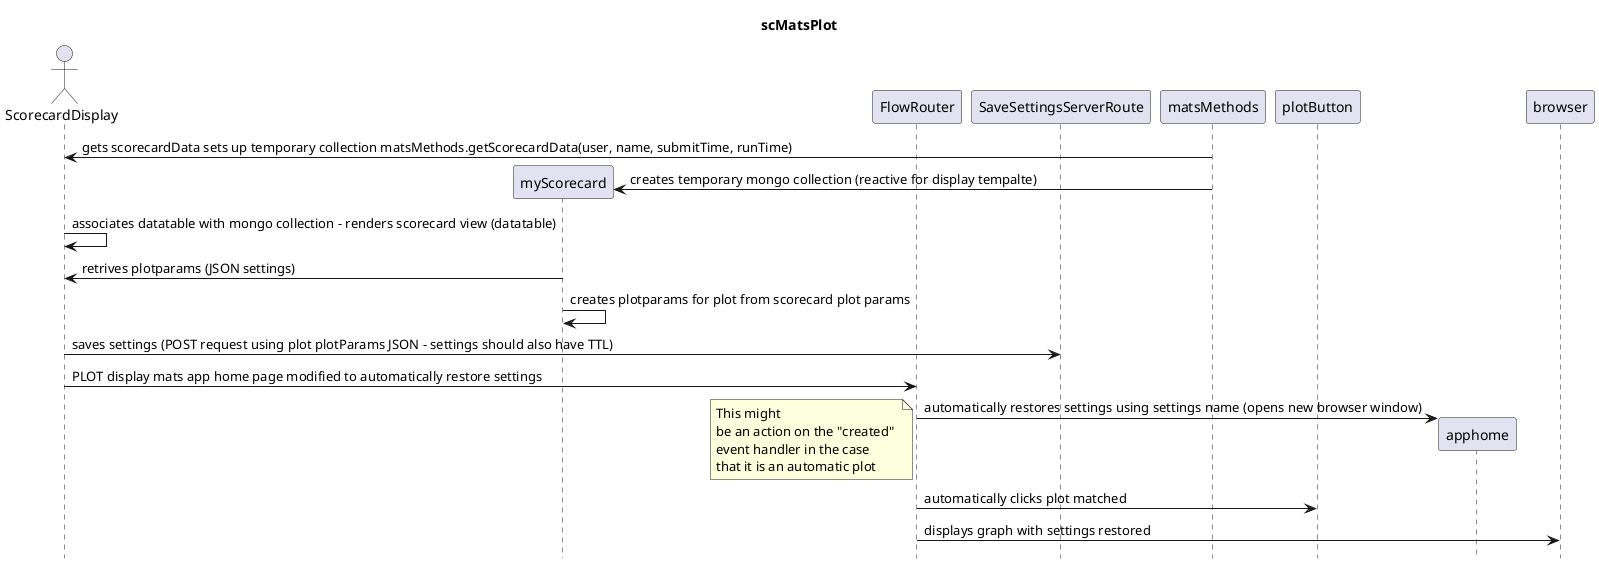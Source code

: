 
@startuml scMatsPlot
title scMatsPlot
hide footbox
actor       ScorecardDisplay as scorecard
participant myScorecard as scData
participant FlowRouter as froute
participant SaveSettingsServerRoute as ssroute
participant matsMethods as matsMethods
participant plotButton  as plot

scorecard<-matsMethods: gets scorecardData sets up temporary collection matsMethods.getScorecardData(user, name, submitTime, runTime)
matsMethods->scData **: creates temporary mongo collection (reactive for display tempalte)
scorecard->scorecard: associates datatable with mongo collection - renders scorecard view (datatable)
scorecard<-scData: retrives plotparams (JSON settings)
scData->scData: creates plotparams for plot from scorecard plot params
scorecard->ssroute: saves settings (POST request using plot plotParams JSON - settings should also have TTL)
scorecard->froute: PLOT display mats app home page modified to automatically restore settings
froute->apphome **: automatically restores settings using settings name (opens new browser window)
note left: This might \nbe an action on the "created" \nevent handler in the case \nthat it is an automatic plot
froute->plot: automatically clicks plot matched
froute->browser: displays graph with settings restored
